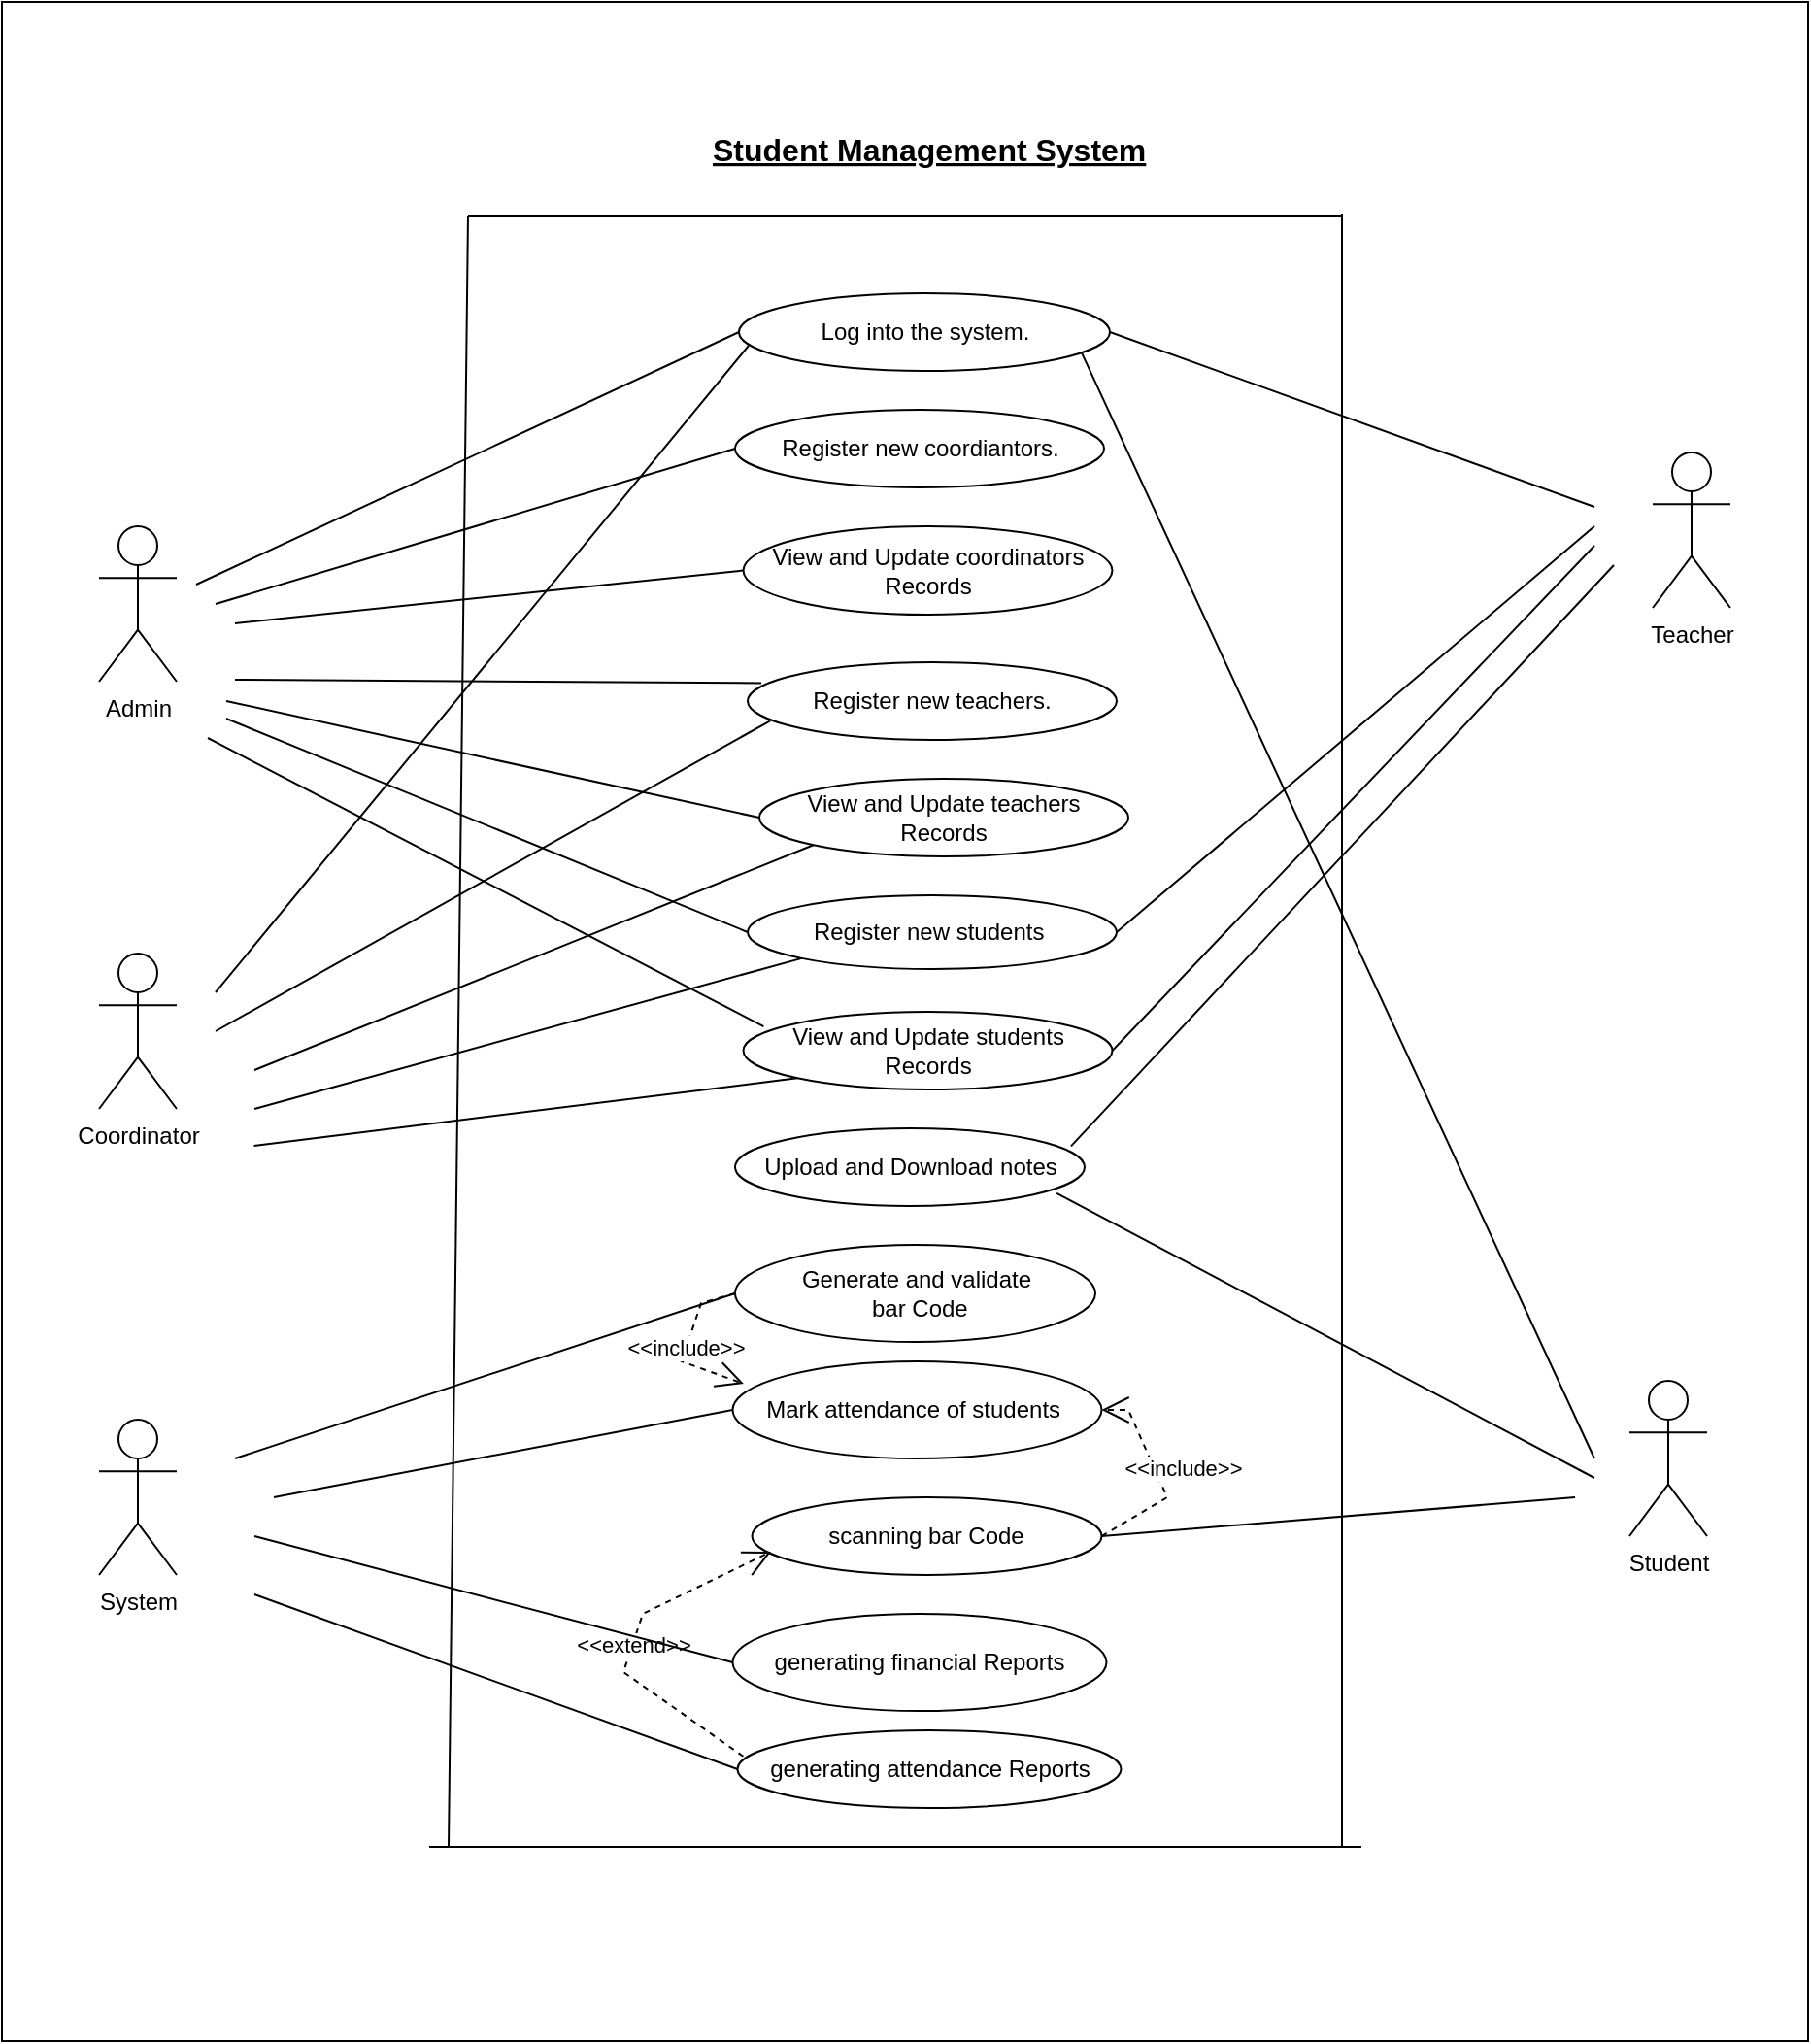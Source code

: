 <mxfile version="21.5.1" type="github">
  <diagram name="Page-1" id="ubEjw9Soe5WlUHQYBvOu">
    <mxGraphModel dx="2693" dy="1836" grid="1" gridSize="10" guides="1" tooltips="1" connect="1" arrows="1" fold="1" page="1" pageScale="1" pageWidth="850" pageHeight="1100" math="0" shadow="0">
      <root>
        <mxCell id="0" />
        <mxCell id="1" parent="0" />
        <mxCell id="pdye0HvjfQwQSqUq4E8G-17" value="" style="rounded=0;whiteSpace=wrap;html=1;" vertex="1" parent="1">
          <mxGeometry x="-60" y="-390" width="930" height="1050" as="geometry" />
        </mxCell>
        <object label="Teacher" id="Pv28IN-DxyeYV7XUeNie-11">
          <mxCell style="shape=umlActor;verticalLabelPosition=bottom;verticalAlign=top;html=1;" parent="1" vertex="1">
            <mxGeometry x="790" y="-158" width="40" height="80" as="geometry" />
          </mxCell>
        </object>
        <mxCell id="c3HVRP4QYgYHFnV6ZERY-4" value="scanning bar Code" style="ellipse;whiteSpace=wrap;html=1;" parent="1" vertex="1">
          <mxGeometry x="326.25" y="380" width="180" height="40" as="geometry" />
        </mxCell>
        <mxCell id="c3HVRP4QYgYHFnV6ZERY-7" value="Generate and validate&lt;br&gt;&amp;nbsp;bar Code" style="ellipse;whiteSpace=wrap;html=1;" parent="1" vertex="1">
          <mxGeometry x="317.5" y="250" width="185.5" height="50" as="geometry" />
        </mxCell>
        <object label="System" id="c3HVRP4QYgYHFnV6ZERY-13">
          <mxCell style="shape=umlActor;verticalLabelPosition=bottom;verticalAlign=top;html=1;" parent="1" vertex="1">
            <mxGeometry x="-10" y="340" width="40" height="80" as="geometry" />
          </mxCell>
        </object>
        <mxCell id="c3HVRP4QYgYHFnV6ZERY-16" value="" style="endArrow=none;html=1;rounded=0;" parent="1" edge="1">
          <mxGeometry width="50" height="50" relative="1" as="geometry">
            <mxPoint x="170" y="560" as="sourcePoint" />
            <mxPoint x="180" y="-280" as="targetPoint" />
          </mxGeometry>
        </mxCell>
        <mxCell id="c3HVRP4QYgYHFnV6ZERY-17" value="" style="endArrow=none;html=1;rounded=0;" parent="1" edge="1">
          <mxGeometry width="50" height="50" relative="1" as="geometry">
            <mxPoint x="630" y="560" as="sourcePoint" />
            <mxPoint x="630" y="-281" as="targetPoint" />
          </mxGeometry>
        </mxCell>
        <mxCell id="c3HVRP4QYgYHFnV6ZERY-18" value="" style="endArrow=none;html=1;rounded=0;entryX=0;entryY=0.5;entryDx=0;entryDy=0;" parent="1" target="c3HVRP4QYgYHFnV6ZERY-7" edge="1">
          <mxGeometry width="50" height="50" relative="1" as="geometry">
            <mxPoint x="60" y="360" as="sourcePoint" />
            <mxPoint x="210" y="420" as="targetPoint" />
          </mxGeometry>
        </mxCell>
        <mxCell id="c3HVRP4QYgYHFnV6ZERY-27" value="" style="endArrow=none;html=1;rounded=0;exitX=1;exitY=0.5;exitDx=0;exitDy=0;" parent="1" source="c3HVRP4QYgYHFnV6ZERY-4" edge="1">
          <mxGeometry width="50" height="50" relative="1" as="geometry">
            <mxPoint x="490" y="110" as="sourcePoint" />
            <mxPoint x="750" y="380" as="targetPoint" />
          </mxGeometry>
        </mxCell>
        <object label="Student" id="WhDdKDSkJW6FN5Jh-hv0-4">
          <mxCell style="shape=umlActor;verticalLabelPosition=bottom;verticalAlign=top;html=1;" parent="1" vertex="1">
            <mxGeometry x="778" y="320" width="40" height="80" as="geometry" />
          </mxCell>
        </object>
        <mxCell id="WhDdKDSkJW6FN5Jh-hv0-8" value="Log into the system." style="ellipse;whiteSpace=wrap;html=1;" parent="1" vertex="1">
          <mxGeometry x="319.5" y="-240" width="191" height="40" as="geometry" />
        </mxCell>
        <mxCell id="WhDdKDSkJW6FN5Jh-hv0-9" value="Register new teachers." style="ellipse;whiteSpace=wrap;html=1;" parent="1" vertex="1">
          <mxGeometry x="324" y="-50" width="190" height="40" as="geometry" />
        </mxCell>
        <mxCell id="WhDdKDSkJW6FN5Jh-hv0-11" value="Mark attendance of students&amp;nbsp;" style="ellipse;whiteSpace=wrap;html=1;" parent="1" vertex="1">
          <mxGeometry x="316.25" y="310" width="190" height="50" as="geometry" />
        </mxCell>
        <mxCell id="WhDdKDSkJW6FN5Jh-hv0-13" value="View and Update teachers Records" style="ellipse;whiteSpace=wrap;html=1;" parent="1" vertex="1">
          <mxGeometry x="330" y="10" width="190" height="40" as="geometry" />
        </mxCell>
        <mxCell id="7xUlFl-p-RULqjD4C0kn-6" value="" style="endArrow=none;html=1;rounded=0;entryX=0;entryY=0.5;entryDx=0;entryDy=0;" parent="1" target="WhDdKDSkJW6FN5Jh-hv0-8" edge="1">
          <mxGeometry width="50" height="50" relative="1" as="geometry">
            <mxPoint x="40" y="-90" as="sourcePoint" />
            <mxPoint x="300" y="-120" as="targetPoint" />
          </mxGeometry>
        </mxCell>
        <mxCell id="7xUlFl-p-RULqjD4C0kn-7" value="" style="endArrow=none;html=1;rounded=0;entryX=0.061;entryY=0.754;entryDx=0;entryDy=0;entryPerimeter=0;" parent="1" target="WhDdKDSkJW6FN5Jh-hv0-9" edge="1">
          <mxGeometry width="50" height="50" relative="1" as="geometry">
            <mxPoint x="50" y="140" as="sourcePoint" />
            <mxPoint x="330" y="-120" as="targetPoint" />
          </mxGeometry>
        </mxCell>
        <mxCell id="7xUlFl-p-RULqjD4C0kn-8" value="" style="endArrow=none;html=1;rounded=0;entryX=0;entryY=0.5;entryDx=0;entryDy=0;" parent="1" target="WhDdKDSkJW6FN5Jh-hv0-11" edge="1">
          <mxGeometry width="50" height="50" relative="1" as="geometry">
            <mxPoint x="80" y="380" as="sourcePoint" />
            <mxPoint x="319" y="-30" as="targetPoint" />
          </mxGeometry>
        </mxCell>
        <object label="Coordinator" id="8jlHhbLGYUdn-NlP1jrM-7">
          <mxCell style="shape=umlActor;verticalLabelPosition=bottom;verticalAlign=top;html=1;" parent="1" vertex="1">
            <mxGeometry x="-10" y="100" width="40" height="80" as="geometry" />
          </mxCell>
        </object>
        <mxCell id="8jlHhbLGYUdn-NlP1jrM-23" value="generating attendance Reports" style="ellipse;whiteSpace=wrap;html=1;" parent="1" vertex="1">
          <mxGeometry x="318.75" y="500" width="197.5" height="40" as="geometry" />
        </mxCell>
        <mxCell id="8jlHhbLGYUdn-NlP1jrM-24" value="" style="endArrow=none;html=1;rounded=0;entryX=0;entryY=0.5;entryDx=0;entryDy=0;" parent="1" target="8jlHhbLGYUdn-NlP1jrM-23" edge="1">
          <mxGeometry width="50" height="50" relative="1" as="geometry">
            <mxPoint x="70" y="430" as="sourcePoint" />
            <mxPoint x="329" y="520" as="targetPoint" />
          </mxGeometry>
        </mxCell>
        <mxCell id="8jlHhbLGYUdn-NlP1jrM-25" value="&amp;lt;&amp;lt;extend&amp;gt;&amp;gt;" style="endArrow=open;endSize=12;dashed=1;html=1;rounded=0;exitX=0.015;exitY=0.335;exitDx=0;exitDy=0;exitPerimeter=0;entryX=0.054;entryY=0.7;entryDx=0;entryDy=0;entryPerimeter=0;" parent="1" source="8jlHhbLGYUdn-NlP1jrM-23" target="c3HVRP4QYgYHFnV6ZERY-4" edge="1">
          <mxGeometry width="160" relative="1" as="geometry">
            <mxPoint x="319" y="549" as="sourcePoint" />
            <mxPoint x="305" y="120" as="targetPoint" />
            <Array as="points">
              <mxPoint x="260" y="470" />
              <mxPoint x="270" y="440" />
            </Array>
          </mxGeometry>
        </mxCell>
        <object label="Admin" id="y69stodOiOF1RWaEoGf6-1">
          <mxCell style="shape=umlActor;verticalLabelPosition=bottom;verticalAlign=top;html=1;" parent="1" vertex="1">
            <mxGeometry x="-10" y="-120" width="40" height="80" as="geometry" />
          </mxCell>
        </object>
        <mxCell id="y69stodOiOF1RWaEoGf6-4" value="Register new coordiantors." style="ellipse;whiteSpace=wrap;html=1;" parent="1" vertex="1">
          <mxGeometry x="317.5" y="-180" width="190" height="40" as="geometry" />
        </mxCell>
        <mxCell id="y69stodOiOF1RWaEoGf6-5" value="" style="endArrow=none;html=1;rounded=0;entryX=0;entryY=0.5;entryDx=0;entryDy=0;" parent="1" target="y69stodOiOF1RWaEoGf6-4" edge="1">
          <mxGeometry width="50" height="50" relative="1" as="geometry">
            <mxPoint x="50" y="-80" as="sourcePoint" />
            <mxPoint x="330" y="-250" as="targetPoint" />
          </mxGeometry>
        </mxCell>
        <mxCell id="y69stodOiOF1RWaEoGf6-6" value="View and Update coordinators Records" style="ellipse;whiteSpace=wrap;html=1;" parent="1" vertex="1">
          <mxGeometry x="321.75" y="-120" width="190" height="45.5" as="geometry" />
        </mxCell>
        <mxCell id="y69stodOiOF1RWaEoGf6-9" value="" style="endArrow=none;html=1;rounded=0;entryX=0;entryY=0.5;entryDx=0;entryDy=0;" parent="1" target="y69stodOiOF1RWaEoGf6-6" edge="1">
          <mxGeometry width="50" height="50" relative="1" as="geometry">
            <mxPoint x="60" y="-70" as="sourcePoint" />
            <mxPoint x="330" y="-190" as="targetPoint" />
          </mxGeometry>
        </mxCell>
        <mxCell id="RuGUEuUdeiehYVYY_9XW-3" value="" style="endArrow=none;html=1;rounded=0;entryX=0.026;entryY=0.675;entryDx=0;entryDy=0;entryPerimeter=0;" parent="1" target="WhDdKDSkJW6FN5Jh-hv0-8" edge="1">
          <mxGeometry width="50" height="50" relative="1" as="geometry">
            <mxPoint x="50" y="120" as="sourcePoint" />
            <mxPoint x="360" y="-137" as="targetPoint" />
          </mxGeometry>
        </mxCell>
        <mxCell id="RuGUEuUdeiehYVYY_9XW-4" value="Student Management System" style="text;strokeColor=none;fillColor=none;spacingLeft=4;spacingRight=4;overflow=hidden;rotatable=0;points=[[0,0.5],[1,0.5]];portConstraint=eastwest;fontSize=16;fontStyle=5" parent="1" vertex="1">
          <mxGeometry x="300" y="-330" width="250" height="30" as="geometry" />
        </mxCell>
        <mxCell id="RuGUEuUdeiehYVYY_9XW-5" value="" style="endArrow=none;html=1;rounded=0;" parent="1" edge="1">
          <mxGeometry relative="1" as="geometry">
            <mxPoint x="180" y="-280" as="sourcePoint" />
            <mxPoint x="630" y="-280" as="targetPoint" />
          </mxGeometry>
        </mxCell>
        <mxCell id="RuGUEuUdeiehYVYY_9XW-7" value="" style="endArrow=none;html=1;rounded=0;" parent="1" edge="1">
          <mxGeometry relative="1" as="geometry">
            <mxPoint x="160" y="560" as="sourcePoint" />
            <mxPoint x="640" y="560" as="targetPoint" />
          </mxGeometry>
        </mxCell>
        <mxCell id="DtH-T5ygPQCJHOaNmv-f-1" value="" style="endArrow=none;html=1;rounded=0;exitX=1;exitY=0.5;exitDx=0;exitDy=0;" parent="1" source="WhDdKDSkJW6FN5Jh-hv0-8" edge="1">
          <mxGeometry width="50" height="50" relative="1" as="geometry">
            <mxPoint x="490" y="282.5" as="sourcePoint" />
            <mxPoint x="760" y="-130" as="targetPoint" />
          </mxGeometry>
        </mxCell>
        <mxCell id="2ZGVUenVsKZVL-SnL2BP-1" value="generating financial Reports" style="ellipse;whiteSpace=wrap;html=1;" parent="1" vertex="1">
          <mxGeometry x="316.25" y="440" width="192.5" height="50" as="geometry" />
        </mxCell>
        <mxCell id="2ZGVUenVsKZVL-SnL2BP-2" value="" style="endArrow=none;html=1;rounded=0;entryX=0;entryY=0.5;entryDx=0;entryDy=0;" parent="1" target="2ZGVUenVsKZVL-SnL2BP-1" edge="1">
          <mxGeometry width="50" height="50" relative="1" as="geometry">
            <mxPoint x="70" y="400" as="sourcePoint" />
            <mxPoint x="300" y="330" as="targetPoint" />
          </mxGeometry>
        </mxCell>
        <mxCell id="Lpmb_aB81TAMdpZK05xx-2" value="" style="endArrow=none;html=1;rounded=0;entryX=0.924;entryY=0.768;entryDx=0;entryDy=0;entryPerimeter=0;" parent="1" target="WhDdKDSkJW6FN5Jh-hv0-8" edge="1">
          <mxGeometry width="50" height="50" relative="1" as="geometry">
            <mxPoint x="760" y="360" as="sourcePoint" />
            <mxPoint x="770" y="50" as="targetPoint" />
          </mxGeometry>
        </mxCell>
        <mxCell id="Lpmb_aB81TAMdpZK05xx-3" value="Upload and Download notes" style="ellipse;whiteSpace=wrap;html=1;" parent="1" vertex="1">
          <mxGeometry x="317.5" y="190" width="180" height="40" as="geometry" />
        </mxCell>
        <mxCell id="Lpmb_aB81TAMdpZK05xx-5" value="" style="endArrow=none;html=1;rounded=0;exitX=0.92;exitY=0.835;exitDx=0;exitDy=0;exitPerimeter=0;" parent="1" source="Lpmb_aB81TAMdpZK05xx-3" edge="1">
          <mxGeometry width="50" height="50" relative="1" as="geometry">
            <mxPoint x="510" y="40" as="sourcePoint" />
            <mxPoint x="760" y="370" as="targetPoint" />
          </mxGeometry>
        </mxCell>
        <mxCell id="Lpmb_aB81TAMdpZK05xx-6" value="" style="endArrow=none;html=1;rounded=0;exitX=0.961;exitY=0.23;exitDx=0;exitDy=0;exitPerimeter=0;" parent="1" source="Lpmb_aB81TAMdpZK05xx-3" edge="1">
          <mxGeometry width="50" height="50" relative="1" as="geometry">
            <mxPoint x="492.5" y="40" as="sourcePoint" />
            <mxPoint x="770" y="-100" as="targetPoint" />
          </mxGeometry>
        </mxCell>
        <mxCell id="Ppx8isZ7pS1njEfxuWbJ-3" value="Register new students&amp;nbsp;" style="ellipse;whiteSpace=wrap;html=1;" parent="1" vertex="1">
          <mxGeometry x="324" y="70" width="190" height="38" as="geometry" />
        </mxCell>
        <mxCell id="Ppx8isZ7pS1njEfxuWbJ-4" value="" style="endArrow=none;html=1;rounded=0;exitX=1;exitY=0.5;exitDx=0;exitDy=0;" parent="1" source="Ppx8isZ7pS1njEfxuWbJ-3" edge="1">
          <mxGeometry width="50" height="50" relative="1" as="geometry">
            <mxPoint x="493.75" y="40" as="sourcePoint" />
            <mxPoint x="760" y="-120" as="targetPoint" />
          </mxGeometry>
        </mxCell>
        <mxCell id="Ppx8isZ7pS1njEfxuWbJ-5" value="View and Update students &lt;br&gt;Records" style="ellipse;whiteSpace=wrap;html=1;" parent="1" vertex="1">
          <mxGeometry x="321.75" y="130" width="190" height="40" as="geometry" />
        </mxCell>
        <mxCell id="WpXmHh-h47XugkUZ6FBB-2" value="" style="endArrow=none;html=1;rounded=0;exitX=1;exitY=0.5;exitDx=0;exitDy=0;" parent="1" source="Ppx8isZ7pS1njEfxuWbJ-5" edge="1">
          <mxGeometry width="50" height="50" relative="1" as="geometry">
            <mxPoint x="502" y="130" as="sourcePoint" />
            <mxPoint x="760" y="-110" as="targetPoint" />
          </mxGeometry>
        </mxCell>
        <mxCell id="pdye0HvjfQwQSqUq4E8G-2" value="&amp;lt;&amp;lt;include&amp;gt;&amp;gt;" style="endArrow=open;endSize=12;dashed=1;html=1;rounded=0;exitX=1;exitY=0.5;exitDx=0;exitDy=0;" edge="1" parent="1" source="c3HVRP4QYgYHFnV6ZERY-4" target="WhDdKDSkJW6FN5Jh-hv0-11">
          <mxGeometry x="-0.035" y="-13" width="160" relative="1" as="geometry">
            <mxPoint x="527" y="465" as="sourcePoint" />
            <mxPoint x="500" y="250" as="targetPoint" />
            <Array as="points">
              <mxPoint x="540" y="380" />
              <mxPoint x="520" y="335" />
            </Array>
            <mxPoint as="offset" />
          </mxGeometry>
        </mxCell>
        <mxCell id="pdye0HvjfQwQSqUq4E8G-6" value="&amp;lt;&amp;lt;include&amp;gt;&amp;gt;" style="endArrow=open;endSize=12;dashed=1;html=1;rounded=0;exitX=0;exitY=0.5;exitDx=0;exitDy=0;entryX=0.03;entryY=0.231;entryDx=0;entryDy=0;entryPerimeter=0;" edge="1" parent="1" source="c3HVRP4QYgYHFnV6ZERY-7" target="WhDdKDSkJW6FN5Jh-hv0-11">
          <mxGeometry width="160" relative="1" as="geometry">
            <mxPoint x="150" y="250" as="sourcePoint" />
            <mxPoint x="310" y="250" as="targetPoint" />
            <Array as="points">
              <mxPoint x="300" y="280" />
              <mxPoint x="290" y="310" />
            </Array>
          </mxGeometry>
        </mxCell>
        <mxCell id="pdye0HvjfQwQSqUq4E8G-7" value="" style="endArrow=none;html=1;rounded=0;entryX=0;entryY=1;entryDx=0;entryDy=0;" edge="1" parent="1" target="WhDdKDSkJW6FN5Jh-hv0-13">
          <mxGeometry width="50" height="50" relative="1" as="geometry">
            <mxPoint x="70" y="160" as="sourcePoint" />
            <mxPoint x="334" y="-70" as="targetPoint" />
          </mxGeometry>
        </mxCell>
        <mxCell id="pdye0HvjfQwQSqUq4E8G-8" value="" style="endArrow=none;html=1;rounded=0;entryX=0;entryY=1;entryDx=0;entryDy=0;" edge="1" parent="1" target="Ppx8isZ7pS1njEfxuWbJ-3">
          <mxGeometry width="50" height="50" relative="1" as="geometry">
            <mxPoint x="70" y="180" as="sourcePoint" />
            <mxPoint x="317.5" y="40" as="targetPoint" />
          </mxGeometry>
        </mxCell>
        <mxCell id="pdye0HvjfQwQSqUq4E8G-9" value="" style="endArrow=none;html=1;rounded=0;exitX=1;exitY=0.5;exitDx=0;exitDy=0;entryX=0.037;entryY=0.268;entryDx=0;entryDy=0;entryPerimeter=0;" edge="1" parent="1" target="WhDdKDSkJW6FN5Jh-hv0-9">
          <mxGeometry width="50" height="50" relative="1" as="geometry">
            <mxPoint x="60" y="-41" as="sourcePoint" />
            <mxPoint x="314" y="-200" as="targetPoint" />
          </mxGeometry>
        </mxCell>
        <mxCell id="pdye0HvjfQwQSqUq4E8G-11" value="" style="endArrow=none;html=1;rounded=0;exitX=1;exitY=0.5;exitDx=0;exitDy=0;entryX=0;entryY=0.5;entryDx=0;entryDy=0;" edge="1" parent="1" target="Ppx8isZ7pS1njEfxuWbJ-3">
          <mxGeometry width="50" height="50" relative="1" as="geometry">
            <mxPoint x="55.5" y="-21" as="sourcePoint" />
            <mxPoint x="309.5" y="-180" as="targetPoint" />
          </mxGeometry>
        </mxCell>
        <mxCell id="pdye0HvjfQwQSqUq4E8G-14" value="" style="endArrow=none;html=1;rounded=0;exitX=1;exitY=0.5;exitDx=0;exitDy=0;entryX=0;entryY=0.5;entryDx=0;entryDy=0;" edge="1" parent="1" target="WhDdKDSkJW6FN5Jh-hv0-13">
          <mxGeometry width="50" height="50" relative="1" as="geometry">
            <mxPoint x="55.5" y="-30" as="sourcePoint" />
            <mxPoint x="309.5" y="-189" as="targetPoint" />
          </mxGeometry>
        </mxCell>
        <mxCell id="pdye0HvjfQwQSqUq4E8G-15" value="" style="endArrow=none;html=1;rounded=0;exitX=1;exitY=0.5;exitDx=0;exitDy=0;entryX=0.055;entryY=0.189;entryDx=0;entryDy=0;entryPerimeter=0;" edge="1" parent="1" target="Ppx8isZ7pS1njEfxuWbJ-5">
          <mxGeometry width="50" height="50" relative="1" as="geometry">
            <mxPoint x="46" y="-11" as="sourcePoint" />
            <mxPoint x="300" y="-170" as="targetPoint" />
          </mxGeometry>
        </mxCell>
        <mxCell id="pdye0HvjfQwQSqUq4E8G-16" value="" style="endArrow=none;html=1;rounded=0;exitX=1;exitY=0.5;exitDx=0;exitDy=0;entryX=0;entryY=1;entryDx=0;entryDy=0;" edge="1" parent="1" target="Ppx8isZ7pS1njEfxuWbJ-5">
          <mxGeometry width="50" height="50" relative="1" as="geometry">
            <mxPoint x="69.75" y="199" as="sourcePoint" />
            <mxPoint x="323.75" y="40" as="targetPoint" />
          </mxGeometry>
        </mxCell>
      </root>
    </mxGraphModel>
  </diagram>
</mxfile>
